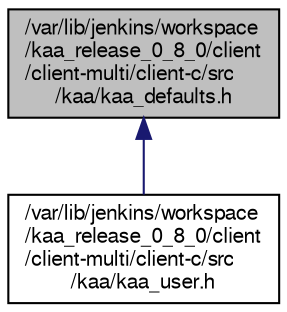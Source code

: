 digraph "/var/lib/jenkins/workspace/kaa_release_0_8_0/client/client-multi/client-c/src/kaa/kaa_defaults.h"
{
  bgcolor="transparent";
  edge [fontname="FreeSans",fontsize="10",labelfontname="FreeSans",labelfontsize="10"];
  node [fontname="FreeSans",fontsize="10",shape=record];
  Node1 [label="/var/lib/jenkins/workspace\l/kaa_release_0_8_0/client\l/client-multi/client-c/src\l/kaa/kaa_defaults.h",height=0.2,width=0.4,color="black", fillcolor="grey75", style="filled" fontcolor="black"];
  Node1 -> Node2 [dir="back",color="midnightblue",fontsize="10",style="solid",fontname="FreeSans"];
  Node2 [label="/var/lib/jenkins/workspace\l/kaa_release_0_8_0/client\l/client-multi/client-c/src\l/kaa/kaa_user.h",height=0.2,width=0.4,color="black",URL="$kaa__user_8h.html",tooltip="Endpoint-to-user association management for Kaa C SDK. "];
}
